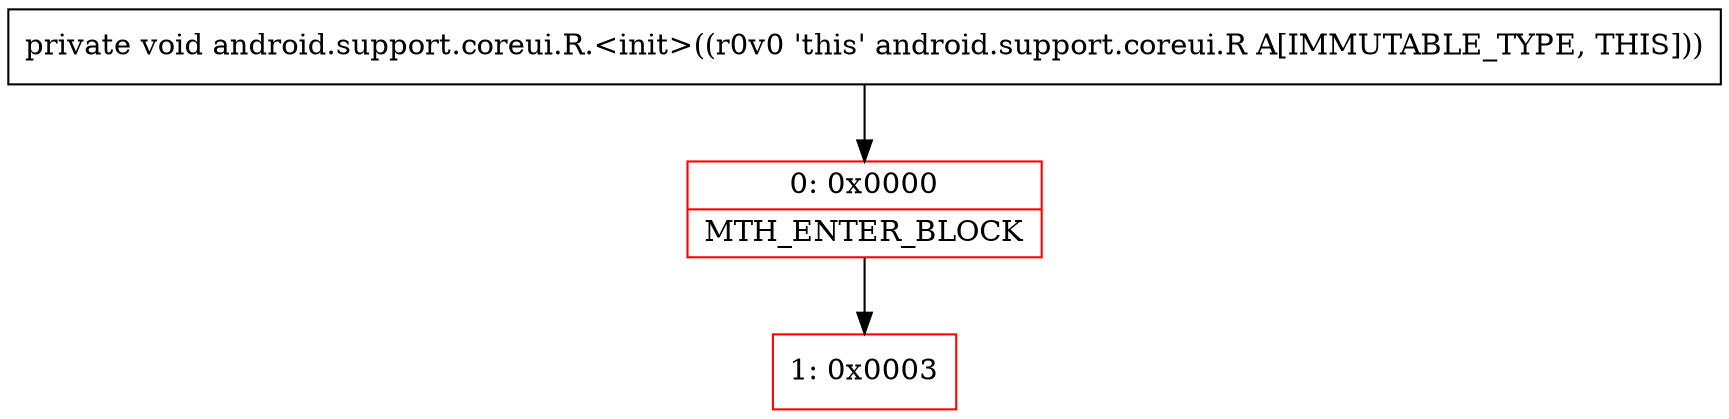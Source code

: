 digraph "CFG forandroid.support.coreui.R.\<init\>()V" {
subgraph cluster_Region_1381277241 {
label = "R(0)";
node [shape=record,color=blue];
}
Node_0 [shape=record,color=red,label="{0\:\ 0x0000|MTH_ENTER_BLOCK\l}"];
Node_1 [shape=record,color=red,label="{1\:\ 0x0003}"];
MethodNode[shape=record,label="{private void android.support.coreui.R.\<init\>((r0v0 'this' android.support.coreui.R A[IMMUTABLE_TYPE, THIS])) }"];
MethodNode -> Node_0;
Node_0 -> Node_1;
}


